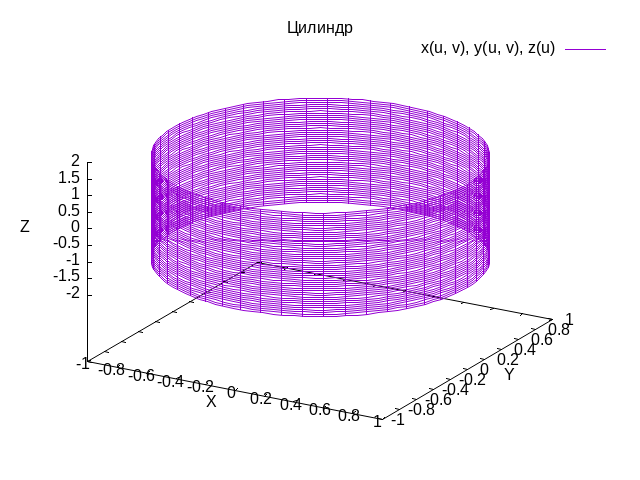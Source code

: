 set parametric

set terminal png
set output 'cylinder.png'

set title 'Цилиндр'

set urange [-pi/2:pi/2]
set vrange [0:2*pi]

set isosample 50, 50

set xlabel 'X'
set ylabel 'Y'
set zlabel 'Z'

r = 1
x(u, v) = r * cos(v)
y(u, v) = r * sin(v)
z(u) = u

splot x(u, v), y(u, v), z(u) with lines
